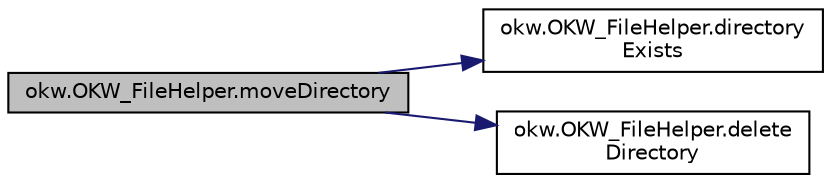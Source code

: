 digraph "okw.OKW_FileHelper.moveDirectory"
{
 // INTERACTIVE_SVG=YES
 // LATEX_PDF_SIZE
  edge [fontname="Helvetica",fontsize="10",labelfontname="Helvetica",labelfontsize="10"];
  node [fontname="Helvetica",fontsize="10",shape=record];
  rankdir="LR";
  Node51 [label="okw.OKW_FileHelper.moveDirectory",height=0.2,width=0.4,color="black", fillcolor="grey75", style="filled", fontcolor="black",tooltip="Verzeichniss verschieben löschen des gegebenen Verzeichnisses."];
  Node51 -> Node52 [color="midnightblue",fontsize="10",style="solid",fontname="Helvetica"];
  Node52 [label="okw.OKW_FileHelper.directory\lExists",height=0.2,width=0.4,color="black", fillcolor="white", style="filled",URL="$classokw_1_1_o_k_w___file_helper.html#a4feaa905b7b878f286058a06a81f3ce2",tooltip="Prüft, ob die gegebene fpsPaFiNa Datei existiert."];
  Node51 -> Node53 [color="midnightblue",fontsize="10",style="solid",fontname="Helvetica"];
  Node53 [label="okw.OKW_FileHelper.delete\lDirectory",height=0.2,width=0.4,color="black", fillcolor="white", style="filled",URL="$classokw_1_1_o_k_w___file_helper.html#adf28af32c2d72be7bb599ec6e2222aba",tooltip="Löschent rekursiv alle Dateien und Unterverzeichnisse und das gegebenen Verzeichniss selbst."];
}
